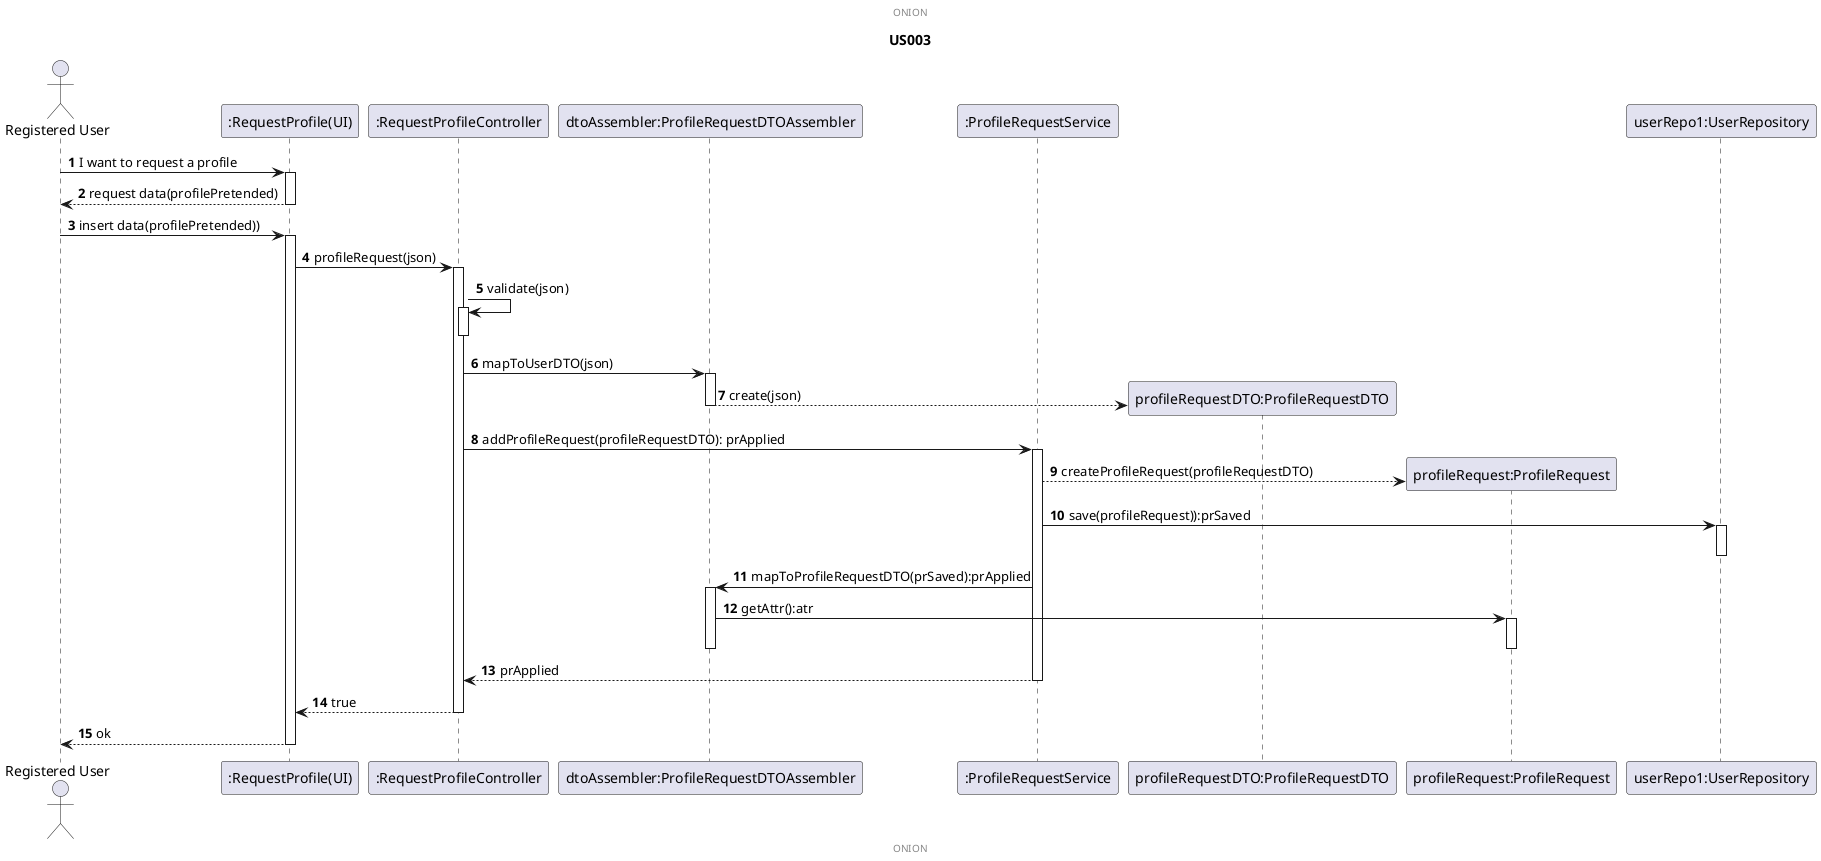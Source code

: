 @startuml
'https://plantuml.com/class-diagram

title US003
'HEADER FOOTER DESCRIPTIONS
center header ONION
center footer ONION

autoactivate on
autonumber
actor "Registered User" as user
participant ":RequestProfile(UI)" as route
participant ":RequestProfileController" as controller
participant "dtoAssembler:ProfileRequestDTOAssembler" as mapperJson
participant ":ProfileRequestService" as service

participant "profileRequestDTO:ProfileRequestDTO" as dtoUser1

participant "profileRequest:ProfileRequest" as profileRequest


participant "userRepo1:UserRepository" as repo





user -> route :I want to request a profile
user <-- route: request data(profilePretended)
deactivate route
user -> route: insert data(profilePretended))
route -> controller: profileRequest(json)
controller -> controller:validate(json)
deactivate controller
controller -> mapperJson: mapToUserDTO(json)
mapperJson --> dtoUser1**: create(json)
deactivate mapperJson
controller -> service : addProfileRequest(profileRequestDTO): prApplied
service --> profileRequest**: createProfileRequest(profileRequestDTO)
service -> repo : save(profileRequest)):prSaved
deactivate repo
service -> mapperJson : mapToProfileRequestDTO(prSaved):prApplied


mapperJson -> profileRequest : getAttr():atr
deactivate mapperJson
deactivate profileRequest
controller <-- service: prApplied
deactivate service
route <-- controller : true
deactivate controller
user <-- route: ok
deactivate route


@enduml